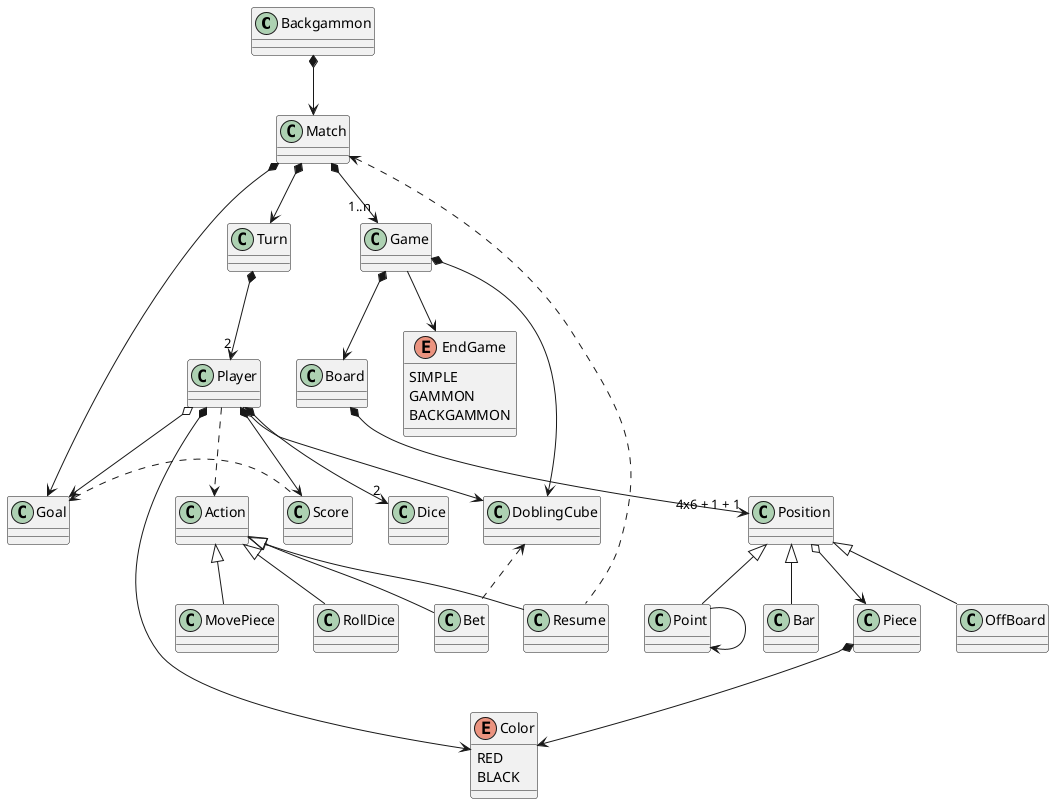 @startuml
class Backgammon{}

class Goal {}
class Match {}
class Game {}

class Board{}
class Position {}

class OffBoard{}


class Point {}

class Piece{}

enum Color{
  RED
  BLACK
}

class Goal{}
class Bar{}


class Turn{}

class Player{}

class Dice{}

class DoblingCube{}

enum EndGame{
    SIMPLE
    GAMMON
    BACKGAMMON
}

class Action {}
class RollDice {}
class MovePiece {}
class Bet {}

Backgammon *--> Match
Match *--> Goal

Match *--> "1..n" Game
Match *--> Turn

Player *--> Score
Score .left.> Goal
Game *-right-> DoblingCube
Bet .up.> DoblingCube
Game -down-> EndGame

Game *--> Board
Player o--> DoblingCube
Turn *--> "2" Player

Board *--> "4x6 + 1 + 1" Position
Position o--> Piece
Position <|-- Point
Position <|-- Bar
Position <|-- OffBoard

Player *--> Color
Piece *--> Color
Point --> Point

Player *--> "2" Dice
Player o--> Goal
Player ..> Action

Resume .up.> Match

Action <|-- RollDice
Action <|-- MovePiece
Action <|-- Bet
Action <|-- Resume
@enduml

